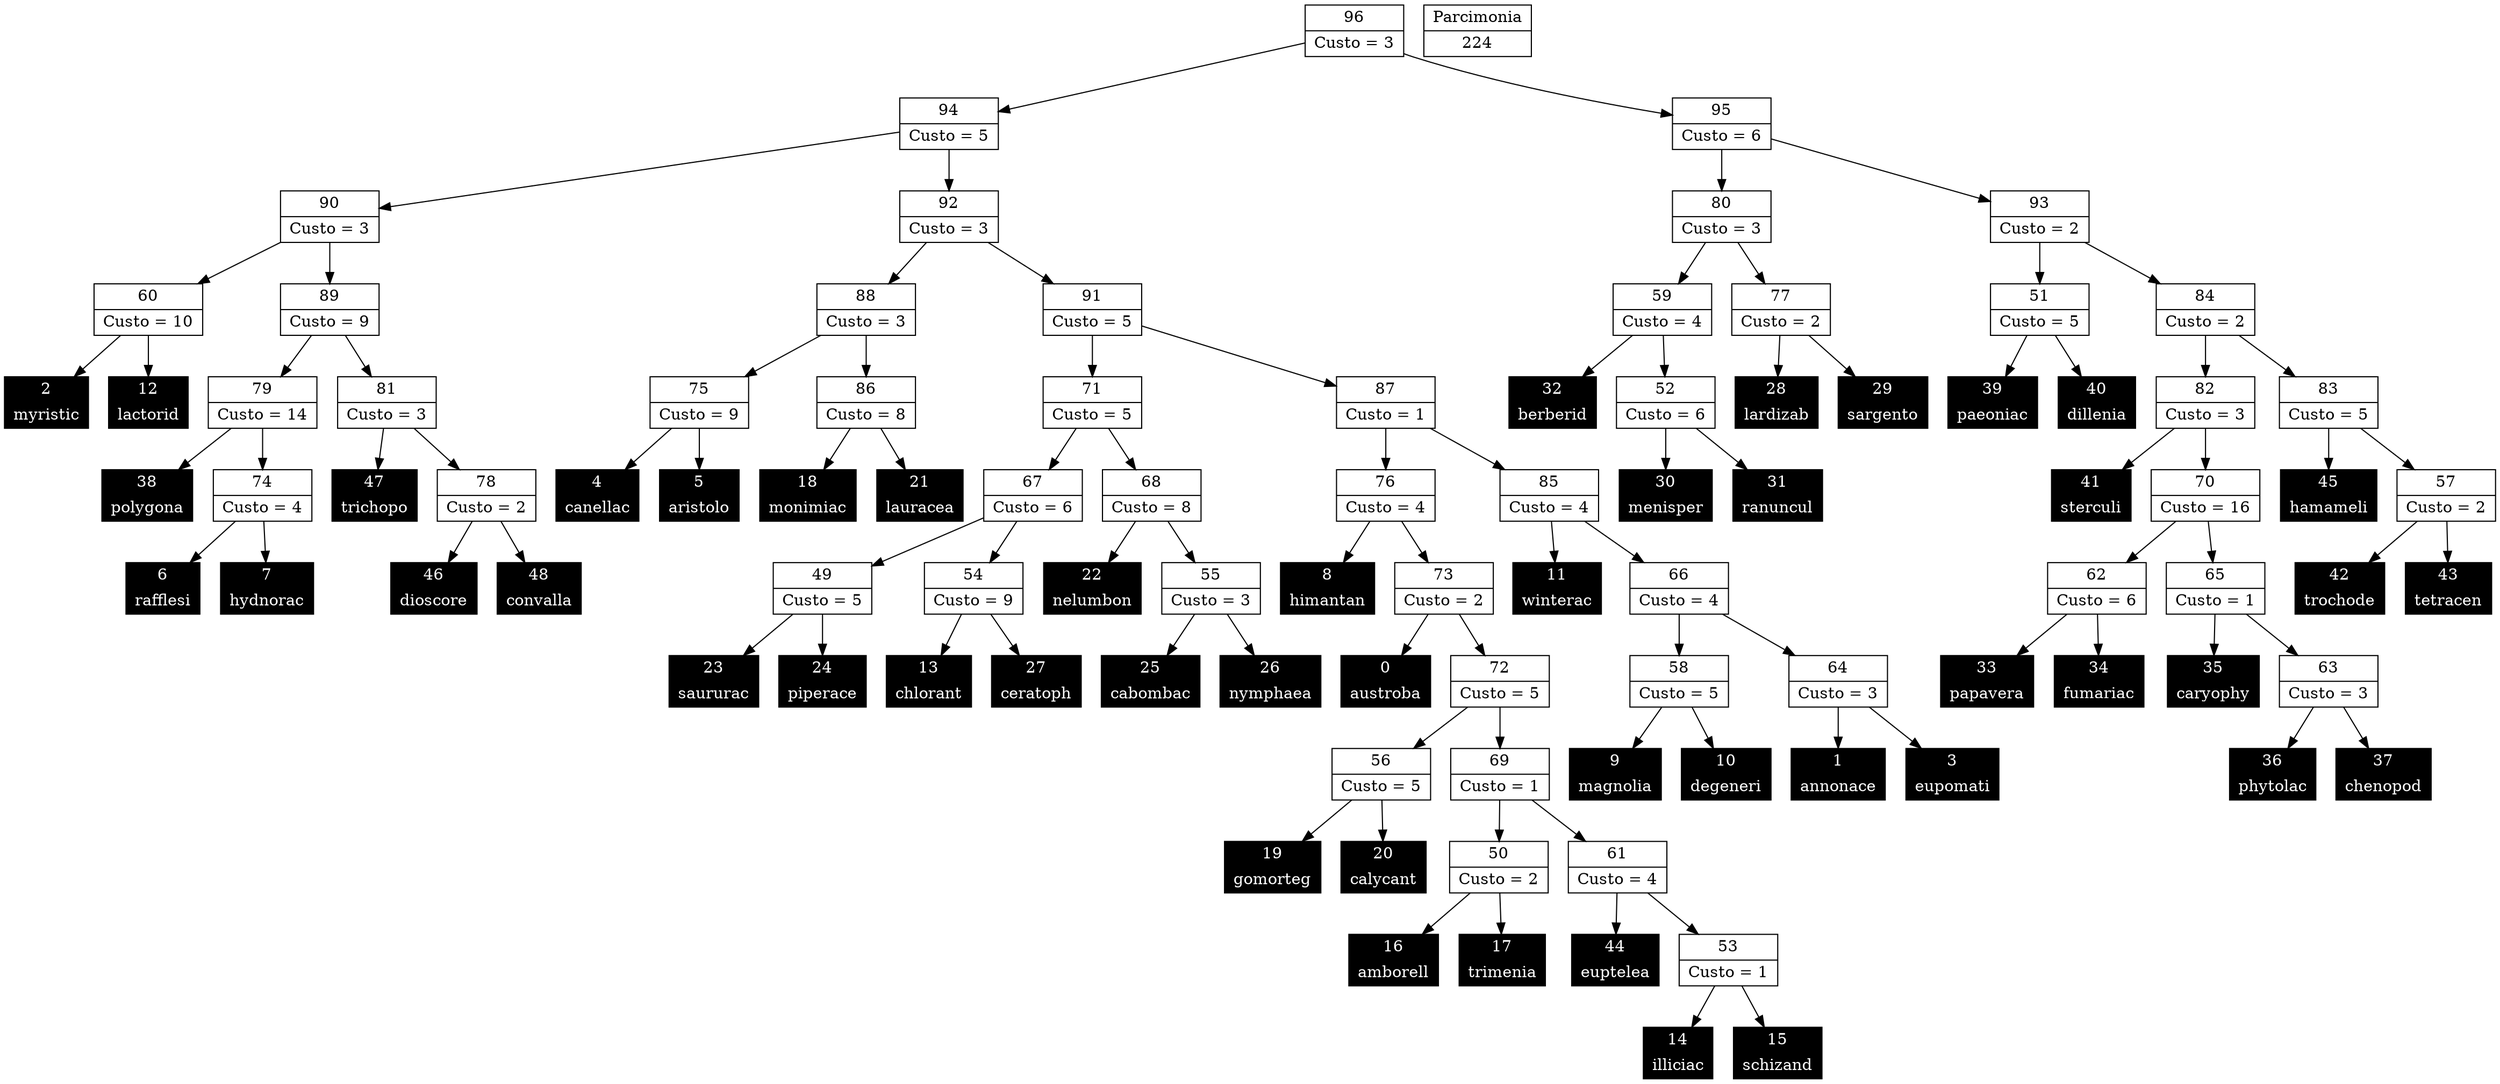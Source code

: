 Digraph G {
0 [shape="record", label="{0 | austroba}",style=filled, color=black, fontcolor=white,fontsize=14, height=0.5]
1 [shape="record", label="{1 | annonace}",style=filled, color=black, fontcolor=white,fontsize=14, height=0.5]
2 [shape="record", label="{2 | myristic}",style=filled, color=black, fontcolor=white,fontsize=14, height=0.5]
3 [shape="record", label="{3 | eupomati}",style=filled, color=black, fontcolor=white,fontsize=14, height=0.5]
4 [shape="record", label="{4 | canellac}",style=filled, color=black, fontcolor=white,fontsize=14, height=0.5]
5 [shape="record", label="{5 | aristolo}",style=filled, color=black, fontcolor=white,fontsize=14, height=0.5]
6 [shape="record", label="{6 | rafflesi}",style=filled, color=black, fontcolor=white,fontsize=14, height=0.5]
7 [shape="record", label="{7 | hydnorac}",style=filled, color=black, fontcolor=white,fontsize=14, height=0.5]
8 [shape="record", label="{8 | himantan}",style=filled, color=black, fontcolor=white,fontsize=14, height=0.5]
9 [shape="record", label="{9 | magnolia}",style=filled, color=black, fontcolor=white,fontsize=14, height=0.5]
10 [shape="record", label="{10 | degeneri}",style=filled, color=black, fontcolor=white,fontsize=14, height=0.5]
11 [shape="record", label="{11 | winterac}",style=filled, color=black, fontcolor=white,fontsize=14, height=0.5]
12 [shape="record", label="{12 | lactorid}",style=filled, color=black, fontcolor=white,fontsize=14, height=0.5]
13 [shape="record", label="{13 | chlorant}",style=filled, color=black, fontcolor=white,fontsize=14, height=0.5]
14 [shape="record", label="{14 | illiciac}",style=filled, color=black, fontcolor=white,fontsize=14, height=0.5]
15 [shape="record", label="{15 | schizand}",style=filled, color=black, fontcolor=white,fontsize=14, height=0.5]
16 [shape="record", label="{16 | amborell}",style=filled, color=black, fontcolor=white,fontsize=14, height=0.5]
17 [shape="record", label="{17 | trimenia}",style=filled, color=black, fontcolor=white,fontsize=14, height=0.5]
18 [shape="record", label="{18 | monimiac}",style=filled, color=black, fontcolor=white,fontsize=14, height=0.5]
19 [shape="record", label="{19 | gomorteg}",style=filled, color=black, fontcolor=white,fontsize=14, height=0.5]
20 [shape="record", label="{20 | calycant}",style=filled, color=black, fontcolor=white,fontsize=14, height=0.5]
21 [shape="record", label="{21 | lauracea}",style=filled, color=black, fontcolor=white,fontsize=14, height=0.5]
22 [shape="record", label="{22 | nelumbon}",style=filled, color=black, fontcolor=white,fontsize=14, height=0.5]
23 [shape="record", label="{23 | saururac}",style=filled, color=black, fontcolor=white,fontsize=14, height=0.5]
24 [shape="record", label="{24 | piperace}",style=filled, color=black, fontcolor=white,fontsize=14, height=0.5]
25 [shape="record", label="{25 | cabombac}",style=filled, color=black, fontcolor=white,fontsize=14, height=0.5]
26 [shape="record", label="{26 | nymphaea}",style=filled, color=black, fontcolor=white,fontsize=14, height=0.5]
27 [shape="record", label="{27 | ceratoph}",style=filled, color=black, fontcolor=white,fontsize=14, height=0.5]
28 [shape="record", label="{28 | lardizab}",style=filled, color=black, fontcolor=white,fontsize=14, height=0.5]
29 [shape="record", label="{29 | sargento}",style=filled, color=black, fontcolor=white,fontsize=14, height=0.5]
30 [shape="record", label="{30 | menisper}",style=filled, color=black, fontcolor=white,fontsize=14, height=0.5]
31 [shape="record", label="{31 | ranuncul}",style=filled, color=black, fontcolor=white,fontsize=14, height=0.5]
32 [shape="record", label="{32 | berberid}",style=filled, color=black, fontcolor=white,fontsize=14, height=0.5]
33 [shape="record", label="{33 | papavera}",style=filled, color=black, fontcolor=white,fontsize=14, height=0.5]
34 [shape="record", label="{34 | fumariac}",style=filled, color=black, fontcolor=white,fontsize=14, height=0.5]
35 [shape="record", label="{35 | caryophy}",style=filled, color=black, fontcolor=white,fontsize=14, height=0.5]
36 [shape="record", label="{36 | phytolac}",style=filled, color=black, fontcolor=white,fontsize=14, height=0.5]
37 [shape="record", label="{37 | chenopod}",style=filled, color=black, fontcolor=white,fontsize=14, height=0.5]
38 [shape="record", label="{38 | polygona}",style=filled, color=black, fontcolor=white,fontsize=14, height=0.5]
39 [shape="record", label="{39 | paeoniac}",style=filled, color=black, fontcolor=white,fontsize=14, height=0.5]
40 [shape="record", label="{40 | dillenia}",style=filled, color=black, fontcolor=white,fontsize=14, height=0.5]
41 [shape="record", label="{41 | sterculi}",style=filled, color=black, fontcolor=white,fontsize=14, height=0.5]
42 [shape="record", label="{42 | trochode}",style=filled, color=black, fontcolor=white,fontsize=14, height=0.5]
43 [shape="record", label="{43 | tetracen}",style=filled, color=black, fontcolor=white,fontsize=14, height=0.5]
44 [shape="record", label="{44 | euptelea}",style=filled, color=black, fontcolor=white,fontsize=14, height=0.5]
45 [shape="record", label="{45 | hamameli}",style=filled, color=black, fontcolor=white,fontsize=14, height=0.5]
46 [shape="record", label="{46 | dioscore}",style=filled, color=black, fontcolor=white,fontsize=14, height=0.5]
47 [shape="record", label="{47 | trichopo}",style=filled, color=black, fontcolor=white,fontsize=14, height=0.5]
48 [shape="record", label="{48 | convalla}",style=filled, color=black, fontcolor=white,fontsize=14, height=0.5]
49 [shape="record", label="{49|Custo = 5}"]
50 [shape="record", label="{50|Custo = 2}"]
51 [shape="record", label="{51|Custo = 5}"]
52 [shape="record", label="{52|Custo = 6}"]
53 [shape="record", label="{53|Custo = 1}"]
54 [shape="record", label="{54|Custo = 9}"]
55 [shape="record", label="{55|Custo = 3}"]
56 [shape="record", label="{56|Custo = 5}"]
57 [shape="record", label="{57|Custo = 2}"]
58 [shape="record", label="{58|Custo = 5}"]
59 [shape="record", label="{59|Custo = 4}"]
60 [shape="record", label="{60|Custo = 10}"]
61 [shape="record", label="{61|Custo = 4}"]
62 [shape="record", label="{62|Custo = 6}"]
63 [shape="record", label="{63|Custo = 3}"]
64 [shape="record", label="{64|Custo = 3}"]
65 [shape="record", label="{65|Custo = 1}"]
66 [shape="record", label="{66|Custo = 4}"]
67 [shape="record", label="{67|Custo = 6}"]
68 [shape="record", label="{68|Custo = 8}"]
69 [shape="record", label="{69|Custo = 1}"]
70 [shape="record", label="{70|Custo = 16}"]
71 [shape="record", label="{71|Custo = 5}"]
72 [shape="record", label="{72|Custo = 5}"]
73 [shape="record", label="{73|Custo = 2}"]
74 [shape="record", label="{74|Custo = 4}"]
75 [shape="record", label="{75|Custo = 9}"]
76 [shape="record", label="{76|Custo = 4}"]
77 [shape="record", label="{77|Custo = 2}"]
78 [shape="record", label="{78|Custo = 2}"]
79 [shape="record", label="{79|Custo = 14}"]
80 [shape="record", label="{80|Custo = 3}"]
81 [shape="record", label="{81|Custo = 3}"]
82 [shape="record", label="{82|Custo = 3}"]
83 [shape="record", label="{83|Custo = 5}"]
84 [shape="record", label="{84|Custo = 2}"]
85 [shape="record", label="{85|Custo = 4}"]
86 [shape="record", label="{86|Custo = 8}"]
87 [shape="record", label="{87|Custo = 1}"]
88 [shape="record", label="{88|Custo = 3}"]
89 [shape="record", label="{89|Custo = 9}"]
90 [shape="record", label="{90|Custo = 3}"]
91 [shape="record", label="{91|Custo = 5}"]
92 [shape="record", label="{92|Custo = 3}"]
93 [shape="record", label="{93|Custo = 2}"]
94 [shape="record", label="{94|Custo = 5}"]
95 [shape="record", label="{95|Custo = 6}"]
96 [shape="record", label="{96|Custo = 3}"]

49->24
49->23
50->17
50->16
51->40
51->39
52->31
52->30
53->15
53->14
54->27
54->13
55->26
55->25
56->20
56->19
57->43
57->42
58->10
58->9
59->52
59->32
60->12
60->2
61->53
61->44
62->34
62->33
63->37
63->36
64->3
64->1
65->63
65->35
66->64
66->58
67->54
67->49
68->55
68->22
69->61
69->50
70->65
70->62
71->68
71->67
72->69
72->56
73->72
73->0
74->7
74->6
75->5
75->4
76->73
76->8
77->29
77->28
78->48
78->46
79->74
79->38
80->77
80->59
81->78
81->47
82->70
82->41
83->57
83->45
84->83
84->82
85->66
85->11
86->21
86->18
87->85
87->76
88->86
88->75
89->81
89->79
90->89
90->60
91->87
91->71
92->91
92->88
93->84
93->51
94->92
94->90
95->93
95->80
96->95
96->94

224 [shape="record", label="{Parcimonia|224}"]
}
